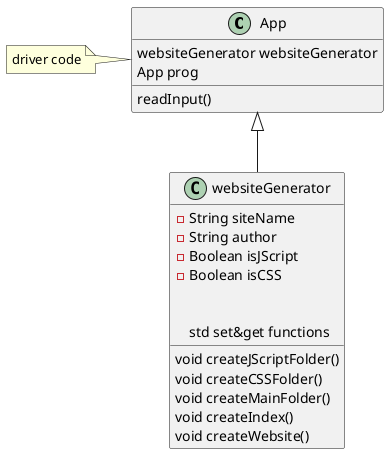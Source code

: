 @startuml
'https://plantuml.com/class-diagram

class App {
    websiteGenerator websiteGenerator
    App prog

    readInput()
}

note left: driver code

App <|-- websiteGenerator

class websiteGenerator {
    -String siteName
    -String author
    -Boolean isJScript
    -Boolean isCSS

    void createJScriptFolder()
    void createCSSFolder()
    void createMainFolder()
    void createIndex()
    void createWebsite()

    std set&get functions
}
@enduml